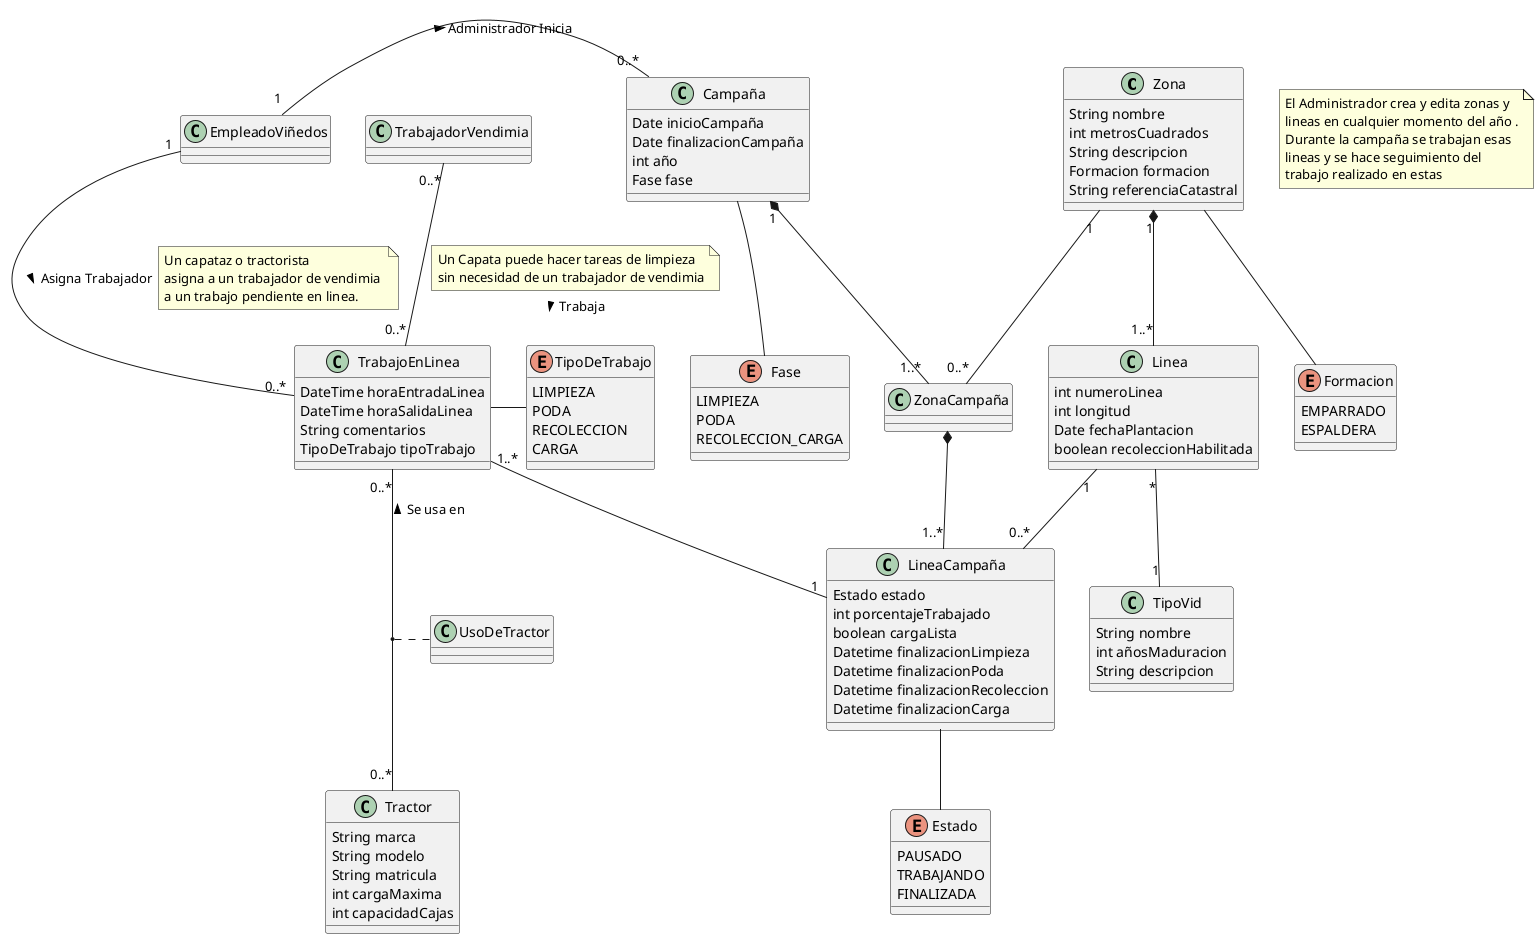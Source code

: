 @startuml CapaPersistencia1


class Zona {
    String nombre
    int metrosCuadrados
    String descripcion
    Formacion formacion
    String referenciaCatastral
}

enum Formacion{
    EMPARRADO
    ESPALDERA
}

note as N1
    El Administrador crea y edita zonas y 
    lineas en cualquier momento del año .
    Durante la campaña se trabajan esas 
    lineas y se hace seguimiento del
    trabajo realizado en estas
end note
class Linea {
    int numeroLinea
    int longitud
    Date fechaPlantacion
    boolean recoleccionHabilitada
}

class TipoVid{
    String nombre
    int añosMaduracion
    String descripcion
}

class TrabajadorVendimia{

}


class TrabajoEnLinea{
    DateTime horaEntradaLinea
    DateTime horaSalidaLinea
    String comentarios
    TipoDeTrabajo tipoTrabajo
}

Enum TipoDeTrabajo{
    LIMPIEZA
    PODA
    RECOLECCION
    CARGA

}

class Campaña{
    Date inicioCampaña
    Date finalizacionCampaña
    int año
    Fase fase

}

class LineaCampaña{
    Estado estado
    int porcentajeTrabajado
    boolean cargaLista
    Datetime finalizacionLimpieza
    Datetime finalizacionPoda
    Datetime finalizacionRecoleccion
    Datetime finalizacionCarga
}

enum Estado{
    PAUSADO
    TRABAJANDO
    FINALIZADA
}

enum Fase{
    LIMPIEZA
    PODA
    RECOLECCION_CARGA
}


class ZonaCampaña{
    
}


class EmpleadoViñedos{
}

class Tractor{
    String marca
    String modelo
    String matricula
    int cargaMaxima
    int capacidadCajas
}

class UsoDeTractor{
    
}
 

Zona -- Formacion 

TrabajoEnLinea "0..*" -up- "0..*" Tractor : > Se usa en 

(TrabajoEnLinea,Tractor) ..  UsoDeTractor

EmpleadoViñedos "1" -- "0..*" TrabajoEnLinea : Asigna Trabajador >
note right on link
    Un capataz o tractorista
    asigna a un trabajador de vendimia 
    a un trabajo pendiente en linea.
end note

EmpleadoViñedos "1  "-right- "0..*" Campaña : Administrador Inicia >

TrabajadorVendimia "0..*" -- "0..*" TrabajoEnLinea : Trabaja >
note top on link
    Un Capata puede hacer tareas de limpieza 
    sin necesidad de un trabajador de vendimia
end note


' EmpleadoViñedos "1" -- "0..*" Zona : administra >

Zona "1" *-- "1..*" Linea
Linea "*" -- "1" TipoVid


TrabajoEnLinea "1..*" --  "1" LineaCampaña

TrabajoEnLinea -right- TipoDeTrabajo

Linea "1" --  "0..*" LineaCampaña
Zona "1" -- "0..*"  ZonaCampaña 

LineaCampaña -- Estado

Campaña "1" *-- "1..*" ZonaCampaña
ZonaCampaña *-- "1..*" LineaCampaña 

Campaña -- Fase




' Problema: Que pasa si una linea es deshabilitada a mitad de campaña? DEBE DESHABILITARSE de la campaña si no se hizo recoleccion. PROBAR ESTO

@enduml
